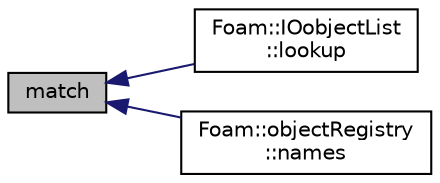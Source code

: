 digraph "match"
{
  bgcolor="transparent";
  edge [fontname="Helvetica",fontsize="10",labelfontname="Helvetica",labelfontsize="10"];
  node [fontname="Helvetica",fontsize="10",shape=record];
  rankdir="LR";
  Node1 [label="match",height=0.2,width=0.4,color="black", fillcolor="grey75", style="filled", fontcolor="black"];
  Node1 -> Node2 [dir="back",color="midnightblue",fontsize="10",style="solid",fontname="Helvetica"];
  Node2 [label="Foam::IOobjectList\l::lookup",height=0.2,width=0.4,color="black",URL="$a01180.html#a9fae6fd83266712411693297d524e576",tooltip="Return the list for all IOobects whose name matches name. "];
  Node1 -> Node3 [dir="back",color="midnightblue",fontsize="10",style="solid",fontname="Helvetica"];
  Node3 [label="Foam::objectRegistry\l::names",height=0.2,width=0.4,color="black",URL="$a01688.html#ac4d5fdd7b70e43f709998a8d665be284"];
}
